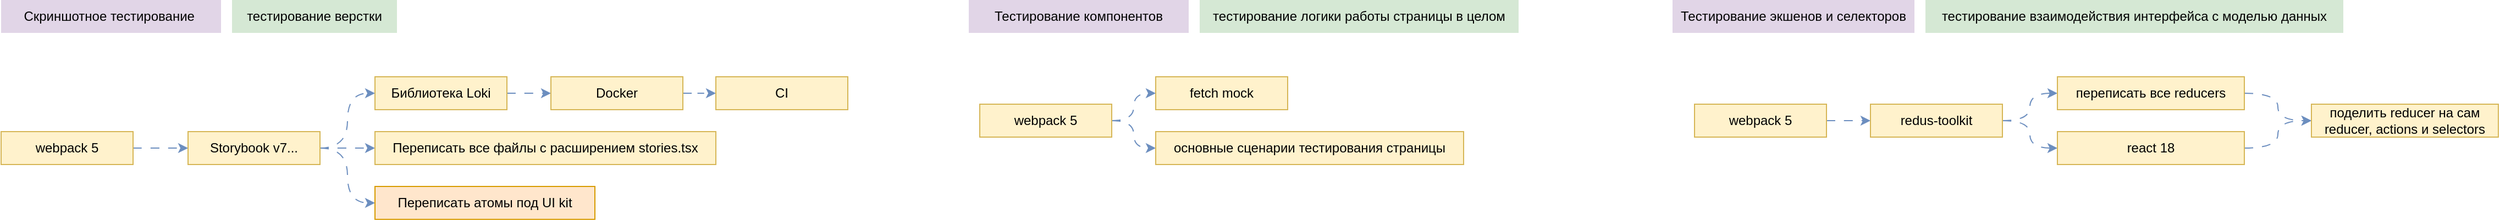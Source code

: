 <mxfile version="22.1.2" type="github">
  <diagram name="Страница — 1" id="JYjJUCjkkUTlvju-7UiU">
    <mxGraphModel dx="2607" dy="1373" grid="1" gridSize="10" guides="1" tooltips="1" connect="1" arrows="1" fold="1" page="1" pageScale="1" pageWidth="827" pageHeight="1169" math="0" shadow="0">
      <root>
        <mxCell id="0" />
        <mxCell id="1" parent="0" />
        <mxCell id="bGg_pVWdfFb6_P9TD3KG-2" value="Скриншотное тестирование&amp;nbsp;" style="text;html=1;strokeColor=none;fillColor=#e1d5e7;align=center;verticalAlign=middle;whiteSpace=wrap;rounded=0;" vertex="1" parent="1">
          <mxGeometry x="380" y="370" width="200" height="30" as="geometry" />
        </mxCell>
        <mxCell id="bGg_pVWdfFb6_P9TD3KG-3" value="тестирование логики работы страницы в целом" style="text;html=1;strokeColor=none;fillColor=#d5e8d4;align=center;verticalAlign=middle;whiteSpace=wrap;rounded=0;" vertex="1" parent="1">
          <mxGeometry x="1470" y="370" width="290" height="30" as="geometry" />
        </mxCell>
        <mxCell id="bGg_pVWdfFb6_P9TD3KG-5" value="тестирование взаимодействия интерфейса с моделью данных" style="text;html=1;strokeColor=none;fillColor=#d5e8d4;align=center;verticalAlign=middle;whiteSpace=wrap;rounded=0;" vertex="1" parent="1">
          <mxGeometry x="2130" y="370" width="380" height="30" as="geometry" />
        </mxCell>
        <mxCell id="bGg_pVWdfFb6_P9TD3KG-6" value="тестирование верстки" style="text;html=1;strokeColor=none;fillColor=#d5e8d4;align=center;verticalAlign=middle;whiteSpace=wrap;rounded=0;" vertex="1" parent="1">
          <mxGeometry x="590" y="370" width="150" height="30" as="geometry" />
        </mxCell>
        <mxCell id="bGg_pVWdfFb6_P9TD3KG-7" value="Тестирование компонентов" style="text;html=1;strokeColor=none;fillColor=#e1d5e7;align=center;verticalAlign=middle;whiteSpace=wrap;rounded=0;" vertex="1" parent="1">
          <mxGeometry x="1260" y="370" width="200" height="30" as="geometry" />
        </mxCell>
        <mxCell id="bGg_pVWdfFb6_P9TD3KG-8" value="Тестирование экшенов и селекторов" style="text;html=1;strokeColor=none;fillColor=#e1d5e7;align=center;verticalAlign=middle;whiteSpace=wrap;rounded=0;" vertex="1" parent="1">
          <mxGeometry x="1900" y="370" width="220" height="30" as="geometry" />
        </mxCell>
        <mxCell id="bGg_pVWdfFb6_P9TD3KG-15" style="edgeStyle=orthogonalEdgeStyle;shape=connector;curved=1;rounded=0;orthogonalLoop=1;jettySize=auto;html=1;entryX=0;entryY=0.5;entryDx=0;entryDy=0;dashed=1;dashPattern=8 8;labelBackgroundColor=default;strokeColor=#6c8ebf;align=center;verticalAlign=middle;fontFamily=Helvetica;fontSize=11;fontColor=default;endArrow=classic;fillColor=#dae8fc;" edge="1" parent="1" source="bGg_pVWdfFb6_P9TD3KG-9" target="bGg_pVWdfFb6_P9TD3KG-14">
          <mxGeometry relative="1" as="geometry" />
        </mxCell>
        <mxCell id="bGg_pVWdfFb6_P9TD3KG-9" value="Библиотека Loki" style="text;html=1;strokeColor=#d6b656;fillColor=#fff2cc;align=center;verticalAlign=middle;whiteSpace=wrap;rounded=0;" vertex="1" parent="1">
          <mxGeometry x="720" y="440" width="120" height="30" as="geometry" />
        </mxCell>
        <mxCell id="bGg_pVWdfFb6_P9TD3KG-11" style="edgeStyle=orthogonalEdgeStyle;rounded=0;orthogonalLoop=1;jettySize=auto;html=1;entryX=0;entryY=0.5;entryDx=0;entryDy=0;curved=1;dashed=1;dashPattern=8 8;fillColor=#dae8fc;strokeColor=#6c8ebf;" edge="1" parent="1" source="bGg_pVWdfFb6_P9TD3KG-10" target="bGg_pVWdfFb6_P9TD3KG-9">
          <mxGeometry relative="1" as="geometry" />
        </mxCell>
        <mxCell id="bGg_pVWdfFb6_P9TD3KG-19" style="edgeStyle=orthogonalEdgeStyle;shape=connector;curved=1;rounded=0;orthogonalLoop=1;jettySize=auto;html=1;entryX=0;entryY=0.5;entryDx=0;entryDy=0;dashed=1;dashPattern=8 8;labelBackgroundColor=default;strokeColor=#6c8ebf;align=center;verticalAlign=middle;fontFamily=Helvetica;fontSize=11;fontColor=default;endArrow=classic;fillColor=#dae8fc;" edge="1" parent="1" source="bGg_pVWdfFb6_P9TD3KG-10" target="bGg_pVWdfFb6_P9TD3KG-18">
          <mxGeometry relative="1" as="geometry" />
        </mxCell>
        <mxCell id="bGg_pVWdfFb6_P9TD3KG-21" style="edgeStyle=orthogonalEdgeStyle;shape=connector;curved=1;rounded=0;orthogonalLoop=1;jettySize=auto;html=1;entryX=0;entryY=0.5;entryDx=0;entryDy=0;dashed=1;dashPattern=8 8;labelBackgroundColor=default;strokeColor=#6c8ebf;align=center;verticalAlign=middle;fontFamily=Helvetica;fontSize=11;fontColor=default;endArrow=classic;fillColor=#dae8fc;" edge="1" parent="1" source="bGg_pVWdfFb6_P9TD3KG-10" target="bGg_pVWdfFb6_P9TD3KG-20">
          <mxGeometry relative="1" as="geometry" />
        </mxCell>
        <mxCell id="bGg_pVWdfFb6_P9TD3KG-10" value="Storybook&amp;nbsp;v7..." style="text;html=1;strokeColor=#d6b656;fillColor=#fff2cc;align=center;verticalAlign=middle;whiteSpace=wrap;rounded=0;" vertex="1" parent="1">
          <mxGeometry x="550" y="490" width="120" height="30" as="geometry" />
        </mxCell>
        <mxCell id="bGg_pVWdfFb6_P9TD3KG-13" style="edgeStyle=orthogonalEdgeStyle;shape=connector;curved=1;rounded=0;orthogonalLoop=1;jettySize=auto;html=1;entryX=0;entryY=0.5;entryDx=0;entryDy=0;dashed=1;dashPattern=8 8;labelBackgroundColor=default;strokeColor=#6c8ebf;align=center;verticalAlign=middle;fontFamily=Helvetica;fontSize=11;fontColor=default;endArrow=classic;fillColor=#dae8fc;" edge="1" parent="1" source="bGg_pVWdfFb6_P9TD3KG-12" target="bGg_pVWdfFb6_P9TD3KG-10">
          <mxGeometry relative="1" as="geometry" />
        </mxCell>
        <mxCell id="bGg_pVWdfFb6_P9TD3KG-12" value="webpack 5" style="text;html=1;strokeColor=#d6b656;fillColor=#fff2cc;align=center;verticalAlign=middle;whiteSpace=wrap;rounded=0;" vertex="1" parent="1">
          <mxGeometry x="380" y="490" width="120" height="30" as="geometry" />
        </mxCell>
        <mxCell id="bGg_pVWdfFb6_P9TD3KG-17" style="edgeStyle=orthogonalEdgeStyle;shape=connector;curved=1;rounded=0;orthogonalLoop=1;jettySize=auto;html=1;entryX=0;entryY=0.5;entryDx=0;entryDy=0;dashed=1;dashPattern=8 8;labelBackgroundColor=default;strokeColor=#6c8ebf;align=center;verticalAlign=middle;fontFamily=Helvetica;fontSize=11;fontColor=default;endArrow=classic;fillColor=#dae8fc;" edge="1" parent="1" source="bGg_pVWdfFb6_P9TD3KG-14" target="bGg_pVWdfFb6_P9TD3KG-16">
          <mxGeometry relative="1" as="geometry" />
        </mxCell>
        <mxCell id="bGg_pVWdfFb6_P9TD3KG-14" value="Docker" style="text;html=1;strokeColor=#d6b656;fillColor=#fff2cc;align=center;verticalAlign=middle;whiteSpace=wrap;rounded=0;" vertex="1" parent="1">
          <mxGeometry x="880" y="440" width="120" height="30" as="geometry" />
        </mxCell>
        <mxCell id="bGg_pVWdfFb6_P9TD3KG-16" value="CI" style="text;html=1;strokeColor=#d6b656;fillColor=#fff2cc;align=center;verticalAlign=middle;whiteSpace=wrap;rounded=0;" vertex="1" parent="1">
          <mxGeometry x="1030" y="440" width="120" height="30" as="geometry" />
        </mxCell>
        <mxCell id="bGg_pVWdfFb6_P9TD3KG-18" value="Переписать все файлы с расширением&amp;nbsp;stories.tsx" style="text;html=1;strokeColor=#d6b656;fillColor=#fff2cc;align=center;verticalAlign=middle;whiteSpace=wrap;rounded=0;" vertex="1" parent="1">
          <mxGeometry x="720" y="490" width="310" height="30" as="geometry" />
        </mxCell>
        <mxCell id="bGg_pVWdfFb6_P9TD3KG-20" value="Переписать атомы под UI kit" style="text;html=1;strokeColor=#d79b00;fillColor=#ffe6cc;align=center;verticalAlign=middle;whiteSpace=wrap;rounded=0;" vertex="1" parent="1">
          <mxGeometry x="720" y="540" width="200" height="30" as="geometry" />
        </mxCell>
        <mxCell id="bGg_pVWdfFb6_P9TD3KG-22" value="fetch mock" style="text;html=1;strokeColor=#d6b656;fillColor=#fff2cc;align=center;verticalAlign=middle;whiteSpace=wrap;rounded=0;" vertex="1" parent="1">
          <mxGeometry x="1430" y="440" width="120" height="30" as="geometry" />
        </mxCell>
        <mxCell id="bGg_pVWdfFb6_P9TD3KG-23" style="edgeStyle=orthogonalEdgeStyle;shape=connector;curved=1;rounded=0;orthogonalLoop=1;jettySize=auto;html=1;entryX=0;entryY=0.5;entryDx=0;entryDy=0;dashed=1;dashPattern=8 8;labelBackgroundColor=default;strokeColor=#6c8ebf;align=center;verticalAlign=middle;fontFamily=Helvetica;fontSize=11;fontColor=default;endArrow=classic;fillColor=#dae8fc;" edge="1" parent="1" source="bGg_pVWdfFb6_P9TD3KG-24" target="bGg_pVWdfFb6_P9TD3KG-22">
          <mxGeometry relative="1" as="geometry" />
        </mxCell>
        <mxCell id="bGg_pVWdfFb6_P9TD3KG-26" style="edgeStyle=orthogonalEdgeStyle;shape=connector;curved=1;rounded=0;orthogonalLoop=1;jettySize=auto;html=1;entryX=0;entryY=0.5;entryDx=0;entryDy=0;dashed=1;dashPattern=8 8;labelBackgroundColor=default;strokeColor=#6c8ebf;align=center;verticalAlign=middle;fontFamily=Helvetica;fontSize=11;fontColor=default;endArrow=classic;fillColor=#dae8fc;" edge="1" parent="1" source="bGg_pVWdfFb6_P9TD3KG-24" target="bGg_pVWdfFb6_P9TD3KG-25">
          <mxGeometry relative="1" as="geometry" />
        </mxCell>
        <mxCell id="bGg_pVWdfFb6_P9TD3KG-24" value="webpack 5" style="text;html=1;strokeColor=#d6b656;fillColor=#fff2cc;align=center;verticalAlign=middle;whiteSpace=wrap;rounded=0;" vertex="1" parent="1">
          <mxGeometry x="1270" y="465" width="120" height="30" as="geometry" />
        </mxCell>
        <mxCell id="bGg_pVWdfFb6_P9TD3KG-25" value="основные сценарии тестирования страницы" style="text;html=1;strokeColor=#d6b656;fillColor=#fff2cc;align=center;verticalAlign=middle;whiteSpace=wrap;rounded=0;" vertex="1" parent="1">
          <mxGeometry x="1430" y="490" width="280" height="30" as="geometry" />
        </mxCell>
        <mxCell id="bGg_pVWdfFb6_P9TD3KG-33" style="edgeStyle=orthogonalEdgeStyle;shape=connector;curved=1;rounded=0;orthogonalLoop=1;jettySize=auto;html=1;entryX=0;entryY=0.5;entryDx=0;entryDy=0;dashed=1;dashPattern=8 8;labelBackgroundColor=default;strokeColor=#6c8ebf;align=center;verticalAlign=middle;fontFamily=Helvetica;fontSize=11;fontColor=default;endArrow=classic;fillColor=#dae8fc;" edge="1" parent="1" source="bGg_pVWdfFb6_P9TD3KG-27" target="bGg_pVWdfFb6_P9TD3KG-32">
          <mxGeometry relative="1" as="geometry" />
        </mxCell>
        <mxCell id="bGg_pVWdfFb6_P9TD3KG-35" style="edgeStyle=orthogonalEdgeStyle;shape=connector;curved=1;rounded=0;orthogonalLoop=1;jettySize=auto;html=1;entryX=0;entryY=0.5;entryDx=0;entryDy=0;dashed=1;dashPattern=8 8;labelBackgroundColor=default;strokeColor=#6c8ebf;align=center;verticalAlign=middle;fontFamily=Helvetica;fontSize=11;fontColor=default;endArrow=classic;fillColor=#dae8fc;" edge="1" parent="1" source="bGg_pVWdfFb6_P9TD3KG-27" target="bGg_pVWdfFb6_P9TD3KG-34">
          <mxGeometry relative="1" as="geometry" />
        </mxCell>
        <mxCell id="bGg_pVWdfFb6_P9TD3KG-27" value="redus-toolkit" style="text;html=1;strokeColor=#d6b656;fillColor=#fff2cc;align=center;verticalAlign=middle;whiteSpace=wrap;rounded=0;" vertex="1" parent="1">
          <mxGeometry x="2080" y="465" width="120" height="30" as="geometry" />
        </mxCell>
        <mxCell id="bGg_pVWdfFb6_P9TD3KG-28" style="edgeStyle=orthogonalEdgeStyle;shape=connector;curved=1;rounded=0;orthogonalLoop=1;jettySize=auto;html=1;entryX=0;entryY=0.5;entryDx=0;entryDy=0;dashed=1;dashPattern=8 8;labelBackgroundColor=default;strokeColor=#6c8ebf;align=center;verticalAlign=middle;fontFamily=Helvetica;fontSize=11;fontColor=default;endArrow=classic;fillColor=#dae8fc;" edge="1" parent="1" source="bGg_pVWdfFb6_P9TD3KG-30" target="bGg_pVWdfFb6_P9TD3KG-27">
          <mxGeometry relative="1" as="geometry" />
        </mxCell>
        <mxCell id="bGg_pVWdfFb6_P9TD3KG-30" value="webpack 5" style="text;html=1;strokeColor=#d6b656;fillColor=#fff2cc;align=center;verticalAlign=middle;whiteSpace=wrap;rounded=0;" vertex="1" parent="1">
          <mxGeometry x="1920" y="465" width="120" height="30" as="geometry" />
        </mxCell>
        <mxCell id="bGg_pVWdfFb6_P9TD3KG-37" style="edgeStyle=orthogonalEdgeStyle;shape=connector;curved=1;rounded=0;orthogonalLoop=1;jettySize=auto;html=1;entryX=0;entryY=0.5;entryDx=0;entryDy=0;dashed=1;dashPattern=8 8;labelBackgroundColor=default;strokeColor=#6c8ebf;align=center;verticalAlign=middle;fontFamily=Helvetica;fontSize=11;fontColor=default;endArrow=classic;fillColor=#dae8fc;" edge="1" parent="1" source="bGg_pVWdfFb6_P9TD3KG-32" target="bGg_pVWdfFb6_P9TD3KG-36">
          <mxGeometry relative="1" as="geometry" />
        </mxCell>
        <mxCell id="bGg_pVWdfFb6_P9TD3KG-32" value="переписать все reducers" style="text;html=1;strokeColor=#d6b656;fillColor=#fff2cc;align=center;verticalAlign=middle;whiteSpace=wrap;rounded=0;" vertex="1" parent="1">
          <mxGeometry x="2250" y="440" width="170" height="30" as="geometry" />
        </mxCell>
        <mxCell id="bGg_pVWdfFb6_P9TD3KG-39" style="edgeStyle=orthogonalEdgeStyle;shape=connector;curved=1;rounded=0;orthogonalLoop=1;jettySize=auto;html=1;entryX=0;entryY=0.5;entryDx=0;entryDy=0;dashed=1;dashPattern=8 8;labelBackgroundColor=default;strokeColor=#6c8ebf;align=center;verticalAlign=middle;fontFamily=Helvetica;fontSize=11;fontColor=default;endArrow=classic;fillColor=#dae8fc;" edge="1" parent="1" source="bGg_pVWdfFb6_P9TD3KG-34" target="bGg_pVWdfFb6_P9TD3KG-36">
          <mxGeometry relative="1" as="geometry" />
        </mxCell>
        <mxCell id="bGg_pVWdfFb6_P9TD3KG-34" value="react 18" style="text;html=1;strokeColor=#d6b656;fillColor=#fff2cc;align=center;verticalAlign=middle;whiteSpace=wrap;rounded=0;" vertex="1" parent="1">
          <mxGeometry x="2250" y="490" width="170" height="30" as="geometry" />
        </mxCell>
        <mxCell id="bGg_pVWdfFb6_P9TD3KG-36" value="поделить reducer на сам reducer, actions и selectors" style="text;html=1;strokeColor=#d6b656;fillColor=#fff2cc;align=center;verticalAlign=middle;whiteSpace=wrap;rounded=0;" vertex="1" parent="1">
          <mxGeometry x="2481" y="465" width="170" height="30" as="geometry" />
        </mxCell>
      </root>
    </mxGraphModel>
  </diagram>
</mxfile>
